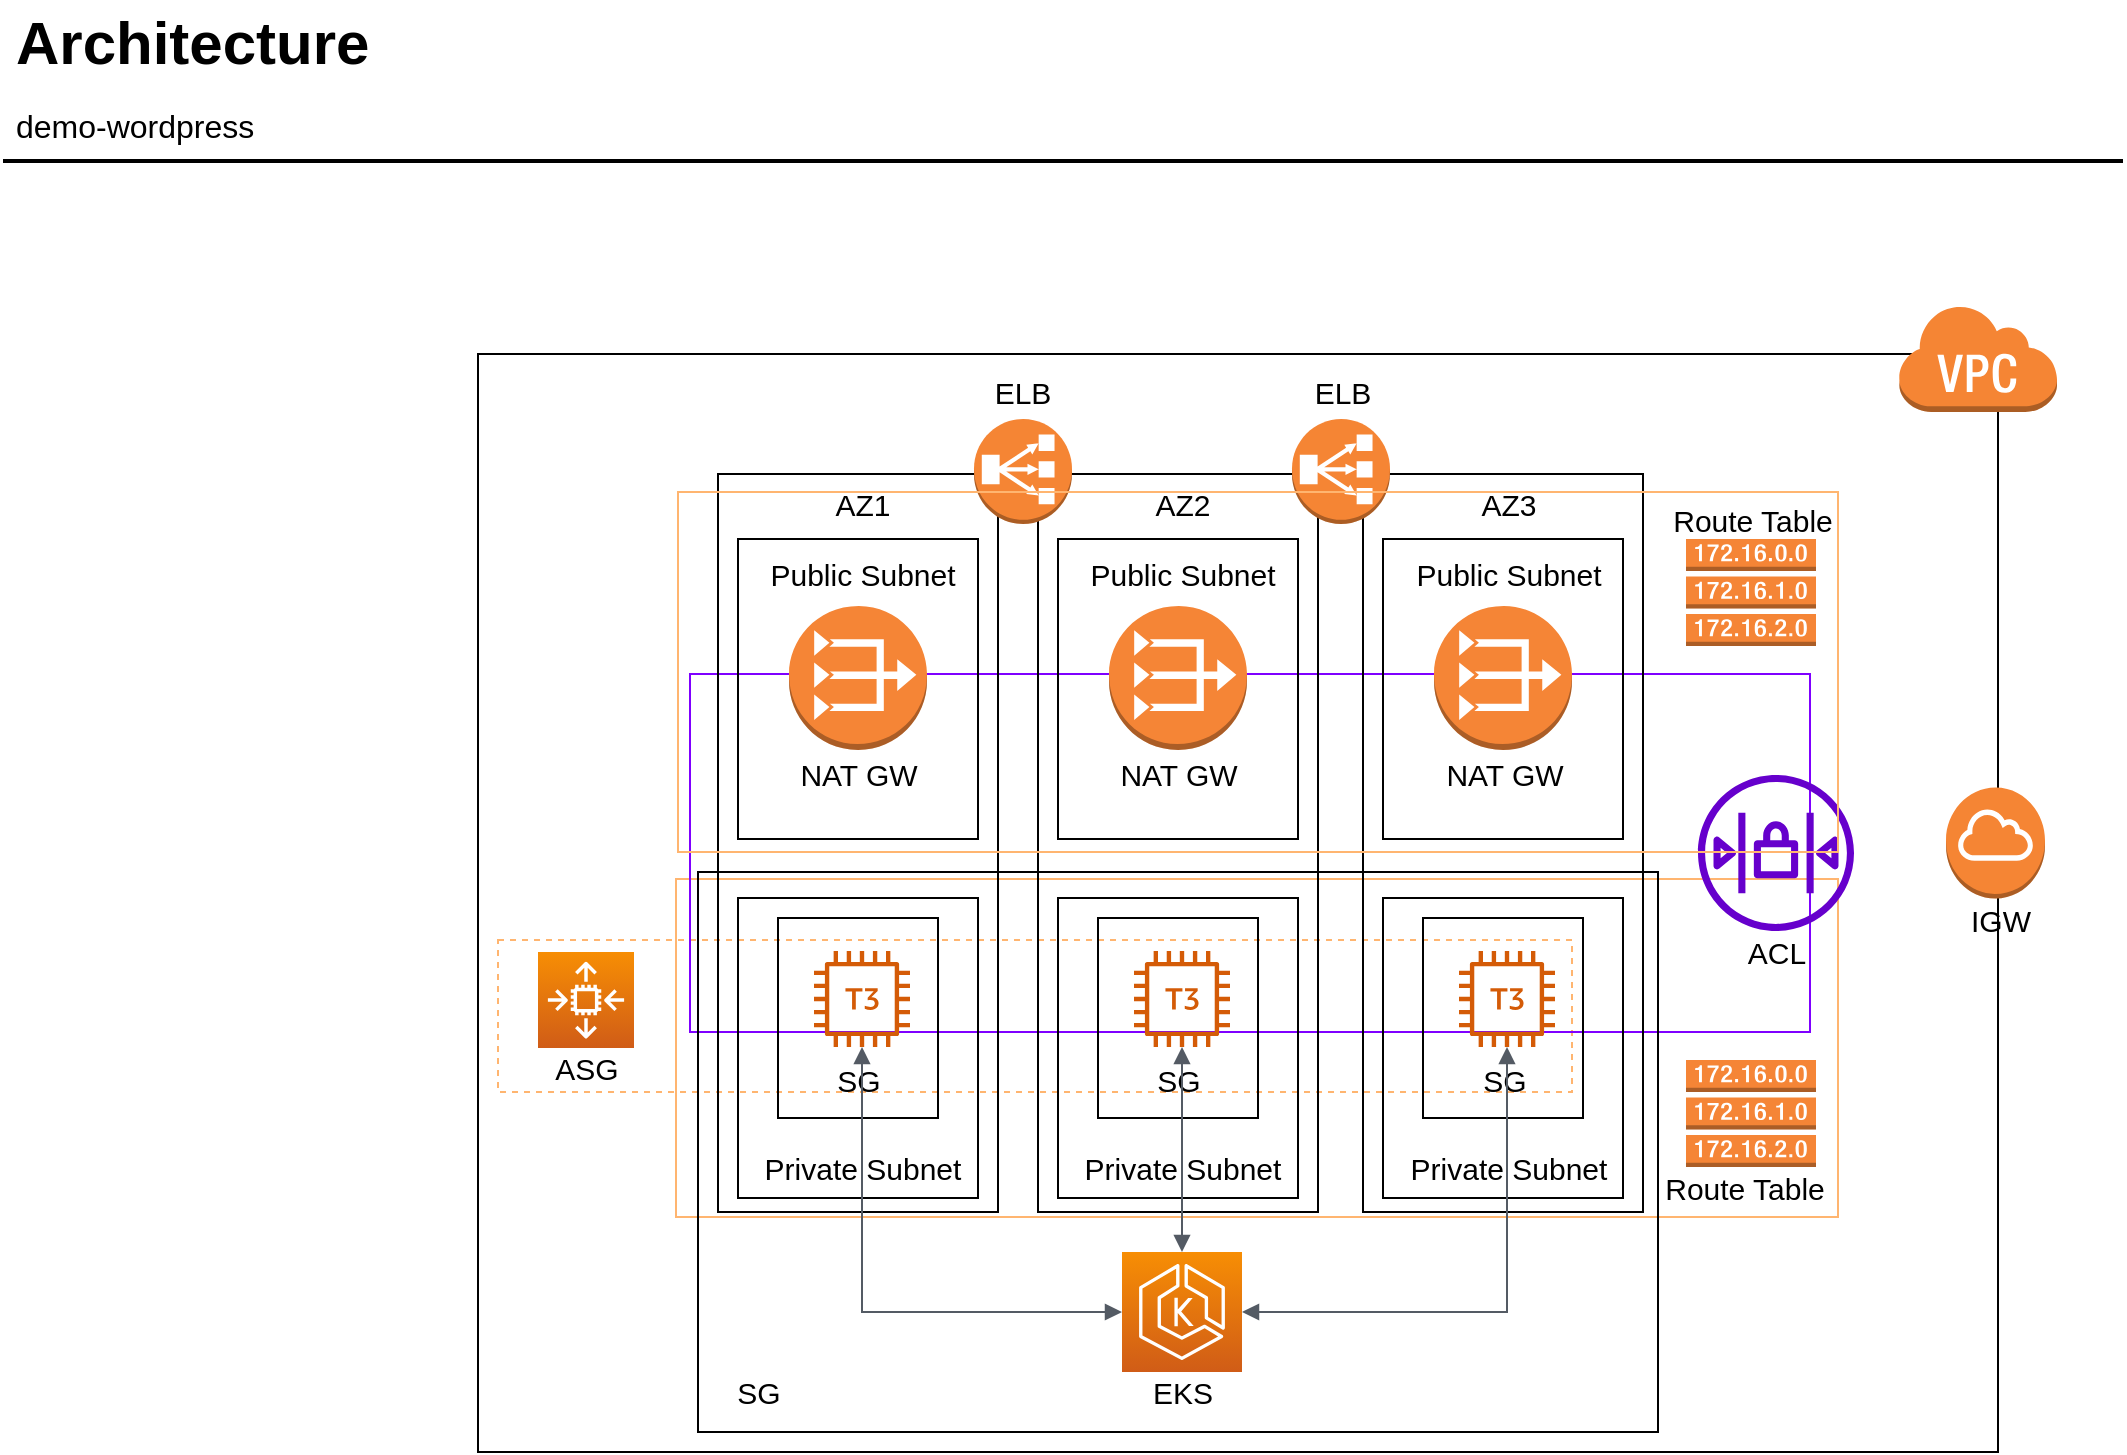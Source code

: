 <mxfile version="16.6.1" type="github">
  <diagram id="Ht1M8jgEwFfnCIfOTk4-" name="Page-1">
    <mxGraphModel dx="1673" dy="887" grid="1" gridSize="10" guides="1" tooltips="1" connect="1" arrows="1" fold="1" page="1" pageScale="1" pageWidth="1169" pageHeight="827" math="0" shadow="0">
      <root>
        <mxCell id="0" />
        <mxCell id="1" parent="0" />
        <mxCell id="Htbz3_5xFDLYGNEnt884-80" value="" style="rounded=0;whiteSpace=wrap;html=1;shadow=0;labelBackgroundColor=none;sketch=0;fontSize=15;fontColor=#DBD4EE;strokeColor=#000000;fillColor=none;gradientColor=none;" vertex="1" parent="1">
          <mxGeometry x="290" y="241" width="760" height="549" as="geometry" />
        </mxCell>
        <mxCell id="Htbz3_5xFDLYGNEnt884-75" value="" style="rounded=0;whiteSpace=wrap;html=1;shadow=0;labelBackgroundColor=none;sketch=0;fontSize=15;fontColor=#DBD4EE;strokeColor=#FFB570;fillColor=none;gradientColor=none;" vertex="1" parent="1">
          <mxGeometry x="389" y="503.5" width="581" height="169" as="geometry" />
        </mxCell>
        <mxCell id="Htbz3_5xFDLYGNEnt884-76" value="" style="rounded=0;whiteSpace=wrap;html=1;shadow=0;labelBackgroundColor=none;sketch=0;fontSize=15;fontColor=#DBD4EE;strokeColor=#FFB570;fillColor=none;gradientColor=none;dashed=1;" vertex="1" parent="1">
          <mxGeometry x="300" y="534" width="537" height="76" as="geometry" />
        </mxCell>
        <mxCell id="Htbz3_5xFDLYGNEnt884-63" value="" style="rounded=0;whiteSpace=wrap;html=1;fontSize=15;fontColor=#DBD4EE;fillColor=none;strokeColor=#7F00FF;" vertex="1" parent="1">
          <mxGeometry x="396" y="401" width="560" height="179" as="geometry" />
        </mxCell>
        <mxCell id="Htbz3_5xFDLYGNEnt884-4" value="" style="rounded=0;whiteSpace=wrap;html=1;fillColor=none;" vertex="1" parent="1">
          <mxGeometry x="440" y="523" width="80" height="100" as="geometry" />
        </mxCell>
        <mxCell id="Htbz3_5xFDLYGNEnt884-12" value="" style="rounded=0;whiteSpace=wrap;html=1;fontSize=15;fillColor=none;" vertex="1" parent="1">
          <mxGeometry x="420" y="513" width="120" height="150" as="geometry" />
        </mxCell>
        <mxCell id="Htbz3_5xFDLYGNEnt884-22" value="" style="rounded=0;whiteSpace=wrap;html=1;fillColor=none;" vertex="1" parent="1">
          <mxGeometry x="600" y="523" width="80" height="100" as="geometry" />
        </mxCell>
        <mxCell id="Htbz3_5xFDLYGNEnt884-33" value="" style="rounded=0;whiteSpace=wrap;html=1;fillColor=none;" vertex="1" parent="1">
          <mxGeometry x="762.5" y="523" width="80" height="100" as="geometry" />
        </mxCell>
        <mxCell id="Htbz3_5xFDLYGNEnt884-35" value="" style="rounded=0;whiteSpace=wrap;html=1;fontSize=15;fillColor=none;" vertex="1" parent="1">
          <mxGeometry x="742.5" y="513" width="120" height="150" as="geometry" />
        </mxCell>
        <mxCell id="Htbz3_5xFDLYGNEnt884-24" value="" style="rounded=0;whiteSpace=wrap;html=1;fontSize=15;fillColor=none;" vertex="1" parent="1">
          <mxGeometry x="580" y="513" width="120" height="150" as="geometry" />
        </mxCell>
        <mxCell id="Htbz3_5xFDLYGNEnt884-46" value="" style="rounded=0;whiteSpace=wrap;html=1;fontSize=15;fillColor=none;strokeColor=#000000;" vertex="1" parent="1">
          <mxGeometry x="400" y="500" width="480" height="280" as="geometry" />
        </mxCell>
        <mxCell id="Htbz3_5xFDLYGNEnt884-18" value="" style="rounded=0;whiteSpace=wrap;html=1;fontSize=15;fillColor=none;" vertex="1" parent="1">
          <mxGeometry x="410" y="301" width="140" height="369" as="geometry" />
        </mxCell>
        <mxCell id="-QjtrjUzRDEMRZ5MF8oH-47" value="Architecture" style="text;html=1;resizable=0;points=[];autosize=1;align=left;verticalAlign=top;spacingTop=-4;fontSize=30;fontStyle=1" parent="1" vertex="1">
          <mxGeometry x="56.5" y="64.5" width="190" height="40" as="geometry" />
        </mxCell>
        <mxCell id="-QjtrjUzRDEMRZ5MF8oH-48" value="demo-wordpress" style="text;html=1;resizable=0;points=[];autosize=1;align=left;verticalAlign=top;spacingTop=-4;fontSize=16;" parent="1" vertex="1">
          <mxGeometry x="56.5" y="114.5" width="130" height="20" as="geometry" />
        </mxCell>
        <mxCell id="SCVMTBWpLvtzJIhz15lM-1" value="" style="line;strokeWidth=2;html=1;fontSize=14;" parent="1" vertex="1">
          <mxGeometry x="52.5" y="139.5" width="1060" height="10" as="geometry" />
        </mxCell>
        <mxCell id="Htbz3_5xFDLYGNEnt884-3" value="" style="sketch=0;outlineConnect=0;fontColor=#232F3E;gradientColor=none;fillColor=#D45B07;strokeColor=none;dashed=0;verticalLabelPosition=bottom;verticalAlign=top;align=center;html=1;fontSize=12;fontStyle=0;aspect=fixed;pointerEvents=1;shape=mxgraph.aws4.t3_instance;" vertex="1" parent="1">
          <mxGeometry x="458" y="539.5" width="48" height="48" as="geometry" />
        </mxCell>
        <mxCell id="Htbz3_5xFDLYGNEnt884-5" value="&lt;font style=&quot;font-size: 15px&quot;&gt;SG&lt;/font&gt;" style="text;html=1;resizable=0;autosize=1;align=center;verticalAlign=middle;points=[];fillColor=none;strokeColor=none;rounded=0;" vertex="1" parent="1">
          <mxGeometry x="460" y="594" width="40" height="20" as="geometry" />
        </mxCell>
        <mxCell id="Htbz3_5xFDLYGNEnt884-13" value="Private Subnet" style="text;html=1;resizable=0;autosize=1;align=center;verticalAlign=middle;points=[];fillColor=none;strokeColor=none;rounded=0;fontSize=15;" vertex="1" parent="1">
          <mxGeometry x="427" y="638" width="110" height="20" as="geometry" />
        </mxCell>
        <mxCell id="Htbz3_5xFDLYGNEnt884-14" value="" style="rounded=0;whiteSpace=wrap;html=1;fontSize=15;fillColor=none;" vertex="1" parent="1">
          <mxGeometry x="420" y="333.5" width="120" height="150" as="geometry" />
        </mxCell>
        <mxCell id="Htbz3_5xFDLYGNEnt884-15" value="Public Subnet" style="text;html=1;resizable=0;autosize=1;align=center;verticalAlign=middle;points=[];fillColor=none;strokeColor=none;rounded=0;fontSize=15;" vertex="1" parent="1">
          <mxGeometry x="427" y="341" width="110" height="20" as="geometry" />
        </mxCell>
        <mxCell id="Htbz3_5xFDLYGNEnt884-16" value="" style="outlineConnect=0;dashed=0;verticalLabelPosition=bottom;verticalAlign=top;align=center;html=1;shape=mxgraph.aws3.vpc_nat_gateway;fillColor=#F58536;gradientColor=none;fontSize=15;" vertex="1" parent="1">
          <mxGeometry x="445.5" y="367" width="69" height="72" as="geometry" />
        </mxCell>
        <mxCell id="Htbz3_5xFDLYGNEnt884-17" value="NAT GW" style="text;html=1;resizable=0;autosize=1;align=center;verticalAlign=middle;points=[];fillColor=none;strokeColor=none;rounded=0;fontSize=15;" vertex="1" parent="1">
          <mxGeometry x="445" y="441" width="70" height="20" as="geometry" />
        </mxCell>
        <mxCell id="Htbz3_5xFDLYGNEnt884-19" value="AZ1" style="text;html=1;resizable=0;autosize=1;align=center;verticalAlign=middle;points=[];fillColor=none;strokeColor=none;rounded=0;fontSize=15;" vertex="1" parent="1">
          <mxGeometry x="462" y="306" width="40" height="20" as="geometry" />
        </mxCell>
        <mxCell id="Htbz3_5xFDLYGNEnt884-20" value="" style="rounded=0;whiteSpace=wrap;html=1;fontSize=15;fillColor=none;" vertex="1" parent="1">
          <mxGeometry x="570" y="301" width="140" height="369" as="geometry" />
        </mxCell>
        <mxCell id="Htbz3_5xFDLYGNEnt884-21" value="" style="sketch=0;outlineConnect=0;fontColor=#232F3E;gradientColor=none;fillColor=#D45B07;strokeColor=none;dashed=0;verticalLabelPosition=bottom;verticalAlign=top;align=center;html=1;fontSize=12;fontStyle=0;aspect=fixed;pointerEvents=1;shape=mxgraph.aws4.t3_instance;" vertex="1" parent="1">
          <mxGeometry x="618" y="539.5" width="48" height="48" as="geometry" />
        </mxCell>
        <mxCell id="Htbz3_5xFDLYGNEnt884-23" value="&lt;font style=&quot;font-size: 15px&quot;&gt;SG&lt;/font&gt;" style="text;html=1;resizable=0;autosize=1;align=center;verticalAlign=middle;points=[];fillColor=none;strokeColor=none;rounded=0;" vertex="1" parent="1">
          <mxGeometry x="620" y="594" width="40" height="20" as="geometry" />
        </mxCell>
        <mxCell id="Htbz3_5xFDLYGNEnt884-25" value="Private Subnet" style="text;html=1;resizable=0;autosize=1;align=center;verticalAlign=middle;points=[];fillColor=none;strokeColor=none;rounded=0;fontSize=15;" vertex="1" parent="1">
          <mxGeometry x="587" y="638" width="110" height="20" as="geometry" />
        </mxCell>
        <mxCell id="Htbz3_5xFDLYGNEnt884-26" value="" style="rounded=0;whiteSpace=wrap;html=1;fontSize=15;fillColor=none;" vertex="1" parent="1">
          <mxGeometry x="580" y="333.5" width="120" height="150" as="geometry" />
        </mxCell>
        <mxCell id="Htbz3_5xFDLYGNEnt884-27" value="Public Subnet" style="text;html=1;resizable=0;autosize=1;align=center;verticalAlign=middle;points=[];fillColor=none;strokeColor=none;rounded=0;fontSize=15;" vertex="1" parent="1">
          <mxGeometry x="587" y="341" width="110" height="20" as="geometry" />
        </mxCell>
        <mxCell id="Htbz3_5xFDLYGNEnt884-28" value="" style="outlineConnect=0;dashed=0;verticalLabelPosition=bottom;verticalAlign=top;align=center;html=1;shape=mxgraph.aws3.vpc_nat_gateway;fillColor=#F58536;gradientColor=none;fontSize=15;" vertex="1" parent="1">
          <mxGeometry x="605.5" y="367" width="69" height="72" as="geometry" />
        </mxCell>
        <mxCell id="Htbz3_5xFDLYGNEnt884-29" value="NAT GW" style="text;html=1;resizable=0;autosize=1;align=center;verticalAlign=middle;points=[];fillColor=none;strokeColor=none;rounded=0;fontSize=15;" vertex="1" parent="1">
          <mxGeometry x="605" y="441" width="70" height="20" as="geometry" />
        </mxCell>
        <mxCell id="Htbz3_5xFDLYGNEnt884-30" value="AZ2" style="text;html=1;resizable=0;autosize=1;align=center;verticalAlign=middle;points=[];fillColor=none;strokeColor=none;rounded=0;fontSize=15;" vertex="1" parent="1">
          <mxGeometry x="622" y="306" width="40" height="20" as="geometry" />
        </mxCell>
        <mxCell id="Htbz3_5xFDLYGNEnt884-31" value="" style="rounded=0;whiteSpace=wrap;html=1;fontSize=15;fillColor=none;" vertex="1" parent="1">
          <mxGeometry x="732.5" y="301" width="140" height="369" as="geometry" />
        </mxCell>
        <mxCell id="Htbz3_5xFDLYGNEnt884-32" value="" style="sketch=0;outlineConnect=0;fontColor=#232F3E;gradientColor=none;fillColor=#D45B07;strokeColor=none;dashed=0;verticalLabelPosition=bottom;verticalAlign=top;align=center;html=1;fontSize=12;fontStyle=0;aspect=fixed;pointerEvents=1;shape=mxgraph.aws4.t3_instance;" vertex="1" parent="1">
          <mxGeometry x="780.5" y="539.5" width="48" height="48" as="geometry" />
        </mxCell>
        <mxCell id="Htbz3_5xFDLYGNEnt884-34" value="&lt;font style=&quot;font-size: 15px&quot;&gt;SG&lt;/font&gt;" style="text;html=1;resizable=0;autosize=1;align=center;verticalAlign=middle;points=[];fillColor=none;strokeColor=none;rounded=0;" vertex="1" parent="1">
          <mxGeometry x="782.5" y="594" width="40" height="20" as="geometry" />
        </mxCell>
        <mxCell id="Htbz3_5xFDLYGNEnt884-36" value="Private Subnet" style="text;html=1;resizable=0;autosize=1;align=center;verticalAlign=middle;points=[];fillColor=none;strokeColor=none;rounded=0;fontSize=15;" vertex="1" parent="1">
          <mxGeometry x="749.5" y="638" width="110" height="20" as="geometry" />
        </mxCell>
        <mxCell id="Htbz3_5xFDLYGNEnt884-37" value="" style="rounded=0;whiteSpace=wrap;html=1;fontSize=15;fillColor=none;" vertex="1" parent="1">
          <mxGeometry x="742.5" y="333.5" width="120" height="150" as="geometry" />
        </mxCell>
        <mxCell id="Htbz3_5xFDLYGNEnt884-38" value="Public Subnet" style="text;html=1;resizable=0;autosize=1;align=center;verticalAlign=middle;points=[];fillColor=none;strokeColor=none;rounded=0;fontSize=15;" vertex="1" parent="1">
          <mxGeometry x="749.5" y="341" width="110" height="20" as="geometry" />
        </mxCell>
        <mxCell id="Htbz3_5xFDLYGNEnt884-39" value="" style="outlineConnect=0;dashed=0;verticalLabelPosition=bottom;verticalAlign=top;align=center;html=1;shape=mxgraph.aws3.vpc_nat_gateway;fillColor=#F58536;gradientColor=none;fontSize=15;" vertex="1" parent="1">
          <mxGeometry x="768" y="367" width="69" height="72" as="geometry" />
        </mxCell>
        <mxCell id="Htbz3_5xFDLYGNEnt884-40" value="NAT GW" style="text;html=1;resizable=0;autosize=1;align=center;verticalAlign=middle;points=[];fillColor=none;strokeColor=none;rounded=0;fontSize=15;" vertex="1" parent="1">
          <mxGeometry x="767.5" y="441" width="70" height="20" as="geometry" />
        </mxCell>
        <mxCell id="Htbz3_5xFDLYGNEnt884-41" value="AZ3" style="text;html=1;resizable=0;autosize=1;align=center;verticalAlign=middle;points=[];fillColor=none;strokeColor=none;rounded=0;fontSize=15;" vertex="1" parent="1">
          <mxGeometry x="784.5" y="306" width="40" height="20" as="geometry" />
        </mxCell>
        <mxCell id="Htbz3_5xFDLYGNEnt884-42" value="" style="outlineConnect=0;dashed=0;verticalLabelPosition=bottom;verticalAlign=top;align=center;html=1;shape=mxgraph.aws3.classic_load_balancer;fillColor=#F58534;gradientColor=none;fontSize=15;" vertex="1" parent="1">
          <mxGeometry x="538" y="273.5" width="49" height="52.5" as="geometry" />
        </mxCell>
        <mxCell id="Htbz3_5xFDLYGNEnt884-43" value="" style="outlineConnect=0;dashed=0;verticalLabelPosition=bottom;verticalAlign=top;align=center;html=1;shape=mxgraph.aws3.classic_load_balancer;fillColor=#F58534;gradientColor=none;fontSize=15;" vertex="1" parent="1">
          <mxGeometry x="697" y="273.5" width="49" height="52.5" as="geometry" />
        </mxCell>
        <mxCell id="Htbz3_5xFDLYGNEnt884-44" value="ELB" style="text;html=1;resizable=0;autosize=1;align=center;verticalAlign=middle;points=[];fillColor=none;strokeColor=none;rounded=0;fontSize=15;" vertex="1" parent="1">
          <mxGeometry x="541.5" y="250" width="40" height="20" as="geometry" />
        </mxCell>
        <mxCell id="Htbz3_5xFDLYGNEnt884-45" value="ELB" style="text;html=1;resizable=0;autosize=1;align=center;verticalAlign=middle;points=[];fillColor=none;strokeColor=none;rounded=0;fontSize=15;" vertex="1" parent="1">
          <mxGeometry x="701.5" y="250" width="40" height="20" as="geometry" />
        </mxCell>
        <mxCell id="Htbz3_5xFDLYGNEnt884-48" value="" style="sketch=0;points=[[0,0,0],[0.25,0,0],[0.5,0,0],[0.75,0,0],[1,0,0],[0,1,0],[0.25,1,0],[0.5,1,0],[0.75,1,0],[1,1,0],[0,0.25,0],[0,0.5,0],[0,0.75,0],[1,0.25,0],[1,0.5,0],[1,0.75,0]];outlineConnect=0;fontColor=#232F3E;gradientColor=#F78E04;gradientDirection=north;fillColor=#D05C17;strokeColor=#ffffff;dashed=0;verticalLabelPosition=bottom;verticalAlign=top;align=center;html=1;fontSize=12;fontStyle=0;aspect=fixed;shape=mxgraph.aws4.resourceIcon;resIcon=mxgraph.aws4.eks;" vertex="1" parent="1">
          <mxGeometry x="612" y="690" width="60" height="60" as="geometry" />
        </mxCell>
        <mxCell id="Htbz3_5xFDLYGNEnt884-54" value="" style="edgeStyle=orthogonalEdgeStyle;html=1;endArrow=block;elbow=vertical;startArrow=block;startFill=1;endFill=1;strokeColor=#545B64;rounded=0;fontSize=15;fontColor=#F8EDD2;" edge="1" parent="1" source="Htbz3_5xFDLYGNEnt884-48" target="Htbz3_5xFDLYGNEnt884-32">
          <mxGeometry width="100" relative="1" as="geometry">
            <mxPoint x="730" y="711" as="sourcePoint" />
            <mxPoint x="830" y="711" as="targetPoint" />
          </mxGeometry>
        </mxCell>
        <mxCell id="Htbz3_5xFDLYGNEnt884-55" value="" style="edgeStyle=orthogonalEdgeStyle;html=1;endArrow=block;elbow=vertical;startArrow=block;startFill=1;endFill=1;strokeColor=#545B64;rounded=0;fontSize=15;fontColor=#F8EDD2;exitX=0;exitY=0.5;exitDx=0;exitDy=0;exitPerimeter=0;" edge="1" parent="1" source="Htbz3_5xFDLYGNEnt884-48" target="Htbz3_5xFDLYGNEnt884-3">
          <mxGeometry width="100" relative="1" as="geometry">
            <mxPoint x="680" y="780.059" as="sourcePoint" />
            <mxPoint x="814.529" y="597.5" as="targetPoint" />
          </mxGeometry>
        </mxCell>
        <mxCell id="Htbz3_5xFDLYGNEnt884-56" value="" style="edgeStyle=orthogonalEdgeStyle;html=1;endArrow=block;elbow=vertical;startArrow=block;startFill=1;endFill=1;strokeColor=#545B64;rounded=0;fontSize=15;fontColor=#F8EDD2;exitX=0.5;exitY=0;exitDx=0;exitDy=0;exitPerimeter=0;" edge="1" parent="1" source="Htbz3_5xFDLYGNEnt884-48" target="Htbz3_5xFDLYGNEnt884-21">
          <mxGeometry width="100" relative="1" as="geometry">
            <mxPoint x="680" y="780.059" as="sourcePoint" />
            <mxPoint x="814.529" y="597.5" as="targetPoint" />
          </mxGeometry>
        </mxCell>
        <mxCell id="Htbz3_5xFDLYGNEnt884-57" style="edgeStyle=orthogonalEdgeStyle;rounded=0;orthogonalLoop=1;jettySize=auto;html=1;exitX=0.5;exitY=1;exitDx=0;exitDy=0;fontSize=15;fontColor=#F8EDD2;" edge="1" parent="1" source="Htbz3_5xFDLYGNEnt884-46" target="Htbz3_5xFDLYGNEnt884-46">
          <mxGeometry relative="1" as="geometry" />
        </mxCell>
        <mxCell id="Htbz3_5xFDLYGNEnt884-58" value="&lt;font style=&quot;font-size: 15px&quot;&gt;SG&lt;/font&gt;" style="text;html=1;resizable=0;autosize=1;align=center;verticalAlign=middle;points=[];fillColor=none;strokeColor=none;rounded=0;" vertex="1" parent="1">
          <mxGeometry x="410" y="750" width="40" height="20" as="geometry" />
        </mxCell>
        <mxCell id="Htbz3_5xFDLYGNEnt884-60" value="EKS" style="text;html=1;resizable=0;autosize=1;align=center;verticalAlign=middle;points=[];fillColor=none;strokeColor=none;rounded=0;fontSize=15;" vertex="1" parent="1">
          <mxGeometry x="617" y="750" width="50" height="20" as="geometry" />
        </mxCell>
        <mxCell id="Htbz3_5xFDLYGNEnt884-61" value="ACL" style="text;html=1;resizable=0;autosize=1;align=center;verticalAlign=middle;points=[];fillColor=none;strokeColor=none;rounded=0;fontSize=15;" vertex="1" parent="1">
          <mxGeometry x="919" y="529.5" width="40" height="20" as="geometry" />
        </mxCell>
        <mxCell id="Htbz3_5xFDLYGNEnt884-66" value="" style="sketch=0;outlineConnect=0;fontColor=#232F3E;gradientColor=none;fillColor=#6600CC;strokeColor=none;dashed=0;verticalLabelPosition=bottom;verticalAlign=top;align=center;html=1;fontSize=12;fontStyle=0;aspect=fixed;pointerEvents=1;shape=mxgraph.aws4.network_access_control_list;shadow=0;labelBackgroundColor=none;" vertex="1" parent="1">
          <mxGeometry x="900" y="451.5" width="78" height="78" as="geometry" />
        </mxCell>
        <mxCell id="Htbz3_5xFDLYGNEnt884-70" value="" style="outlineConnect=0;dashed=0;verticalLabelPosition=bottom;verticalAlign=top;align=center;html=1;shape=mxgraph.aws3.route_table;fillColor=#F58536;gradientColor=none;shadow=0;labelBackgroundColor=none;sketch=0;fontSize=15;fontColor=#DBD4EE;strokeColor=#66FFFF;" vertex="1" parent="1">
          <mxGeometry x="894" y="333.5" width="65" height="53.5" as="geometry" />
        </mxCell>
        <mxCell id="Htbz3_5xFDLYGNEnt884-71" value="" style="outlineConnect=0;dashed=0;verticalLabelPosition=bottom;verticalAlign=top;align=center;html=1;shape=mxgraph.aws3.route_table;fillColor=#F58536;gradientColor=none;shadow=0;labelBackgroundColor=none;sketch=0;fontSize=15;fontColor=#DBD4EE;strokeColor=#66FFFF;" vertex="1" parent="1">
          <mxGeometry x="894" y="594" width="65" height="53.5" as="geometry" />
        </mxCell>
        <mxCell id="Htbz3_5xFDLYGNEnt884-72" value="Route Table" style="text;html=1;resizable=0;autosize=1;align=center;verticalAlign=middle;points=[];fillColor=none;strokeColor=none;rounded=0;fontSize=15;" vertex="1" parent="1">
          <mxGeometry x="876.5" y="313.5" width="100" height="20" as="geometry" />
        </mxCell>
        <mxCell id="Htbz3_5xFDLYGNEnt884-73" value="Route Table" style="text;html=1;resizable=0;autosize=1;align=center;verticalAlign=middle;points=[];fillColor=none;strokeColor=none;rounded=0;fontSize=15;" vertex="1" parent="1">
          <mxGeometry x="872.5" y="647.5" width="100" height="20" as="geometry" />
        </mxCell>
        <mxCell id="Htbz3_5xFDLYGNEnt884-74" value="" style="rounded=0;whiteSpace=wrap;html=1;shadow=0;labelBackgroundColor=none;sketch=0;fontSize=15;fontColor=#DBD4EE;strokeColor=#FFB570;fillColor=none;gradientColor=none;" vertex="1" parent="1">
          <mxGeometry x="390" y="310" width="580" height="180" as="geometry" />
        </mxCell>
        <mxCell id="Htbz3_5xFDLYGNEnt884-77" value="" style="sketch=0;points=[[0,0,0],[0.25,0,0],[0.5,0,0],[0.75,0,0],[1,0,0],[0,1,0],[0.25,1,0],[0.5,1,0],[0.75,1,0],[1,1,0],[0,0.25,0],[0,0.5,0],[0,0.75,0],[1,0.25,0],[1,0.5,0],[1,0.75,0]];outlineConnect=0;fontColor=#232F3E;gradientColor=#F78E04;gradientDirection=north;fillColor=#D05C17;strokeColor=#ffffff;dashed=0;verticalLabelPosition=bottom;verticalAlign=top;align=center;html=1;fontSize=12;fontStyle=0;aspect=fixed;shape=mxgraph.aws4.resourceIcon;resIcon=mxgraph.aws4.auto_scaling2;shadow=0;labelBackgroundColor=none;" vertex="1" parent="1">
          <mxGeometry x="320" y="540" width="48" height="48" as="geometry" />
        </mxCell>
        <mxCell id="Htbz3_5xFDLYGNEnt884-78" value="&lt;font style=&quot;font-size: 15px&quot;&gt;ASG&lt;/font&gt;" style="text;html=1;resizable=0;autosize=1;align=center;verticalAlign=middle;points=[];fillColor=none;strokeColor=none;rounded=0;" vertex="1" parent="1">
          <mxGeometry x="319" y="588" width="50" height="20" as="geometry" />
        </mxCell>
        <mxCell id="Htbz3_5xFDLYGNEnt884-79" value="" style="outlineConnect=0;dashed=0;verticalLabelPosition=bottom;verticalAlign=top;align=center;html=1;shape=mxgraph.aws3.virtual_private_cloud;fillColor=#F58534;gradientColor=none;shadow=0;labelBackgroundColor=none;sketch=0;fontSize=15;fontColor=#DBD4EE;strokeColor=#FFB570;" vertex="1" parent="1">
          <mxGeometry x="1000" y="216" width="79.5" height="54" as="geometry" />
        </mxCell>
        <mxCell id="Htbz3_5xFDLYGNEnt884-81" value="" style="outlineConnect=0;dashed=0;verticalLabelPosition=bottom;verticalAlign=top;align=center;html=1;shape=mxgraph.aws3.internet_gateway;fillColor=#F58534;gradientColor=none;shadow=0;labelBackgroundColor=none;sketch=0;fontSize=15;fontColor=#DBD4EE;strokeColor=#000000;" vertex="1" parent="1">
          <mxGeometry x="1024" y="457.75" width="49.5" height="55.5" as="geometry" />
        </mxCell>
        <mxCell id="Htbz3_5xFDLYGNEnt884-82" value="IGW" style="text;html=1;resizable=0;autosize=1;align=center;verticalAlign=middle;points=[];fillColor=none;strokeColor=none;rounded=0;fontSize=15;" vertex="1" parent="1">
          <mxGeometry x="1026" y="514" width="50" height="20" as="geometry" />
        </mxCell>
      </root>
    </mxGraphModel>
  </diagram>
</mxfile>
